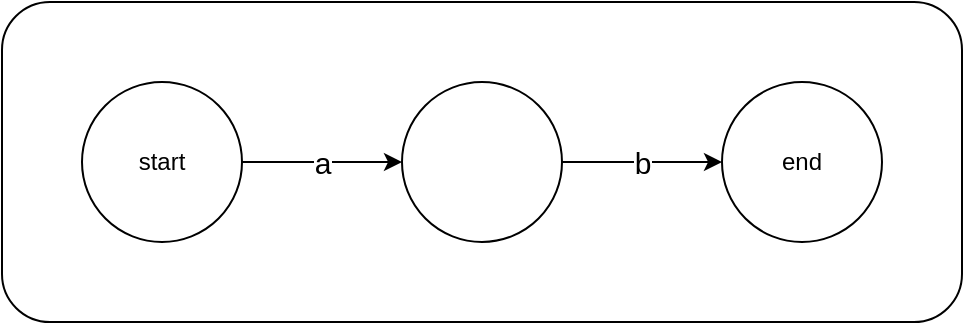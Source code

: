 <mxfile>
    <diagram id="R9pjuGryoj49LYS8X7qw" name="第 1 页">
        <mxGraphModel dx="715" dy="634" grid="1" gridSize="10" guides="1" tooltips="1" connect="1" arrows="1" fold="1" page="1" pageScale="1" pageWidth="827" pageHeight="1169" math="0" shadow="0">
            <root>
                <mxCell id="0"/>
                <mxCell id="1" parent="0"/>
                <mxCell id="10" value="" style="rounded=1;whiteSpace=wrap;html=1;fontSize=15;" vertex="1" parent="1">
                    <mxGeometry x="40" y="240" width="480" height="160" as="geometry"/>
                </mxCell>
                <mxCell id="5" value="&lt;font style=&quot;font-size: 15px;&quot;&gt;a&lt;/font&gt;" style="edgeStyle=none;html=1;entryX=0;entryY=0.5;entryDx=0;entryDy=0;" edge="1" parent="1" source="2" target="3">
                    <mxGeometry relative="1" as="geometry"/>
                </mxCell>
                <mxCell id="2" value="start" style="ellipse;whiteSpace=wrap;html=1;aspect=fixed;" vertex="1" parent="1">
                    <mxGeometry x="80" y="280" width="80" height="80" as="geometry"/>
                </mxCell>
                <mxCell id="6" value="&lt;font style=&quot;font-size: 15px;&quot;&gt;b&lt;/font&gt;" style="edgeStyle=none;html=1;entryX=0;entryY=0.5;entryDx=0;entryDy=0;" edge="1" parent="1" source="3" target="4">
                    <mxGeometry relative="1" as="geometry"/>
                </mxCell>
                <mxCell id="3" value="" style="ellipse;whiteSpace=wrap;html=1;aspect=fixed;" vertex="1" parent="1">
                    <mxGeometry x="240" y="280" width="80" height="80" as="geometry"/>
                </mxCell>
                <mxCell id="4" value="end" style="ellipse;whiteSpace=wrap;html=1;aspect=fixed;" vertex="1" parent="1">
                    <mxGeometry x="400" y="280" width="80" height="80" as="geometry"/>
                </mxCell>
            </root>
        </mxGraphModel>
    </diagram>
</mxfile>